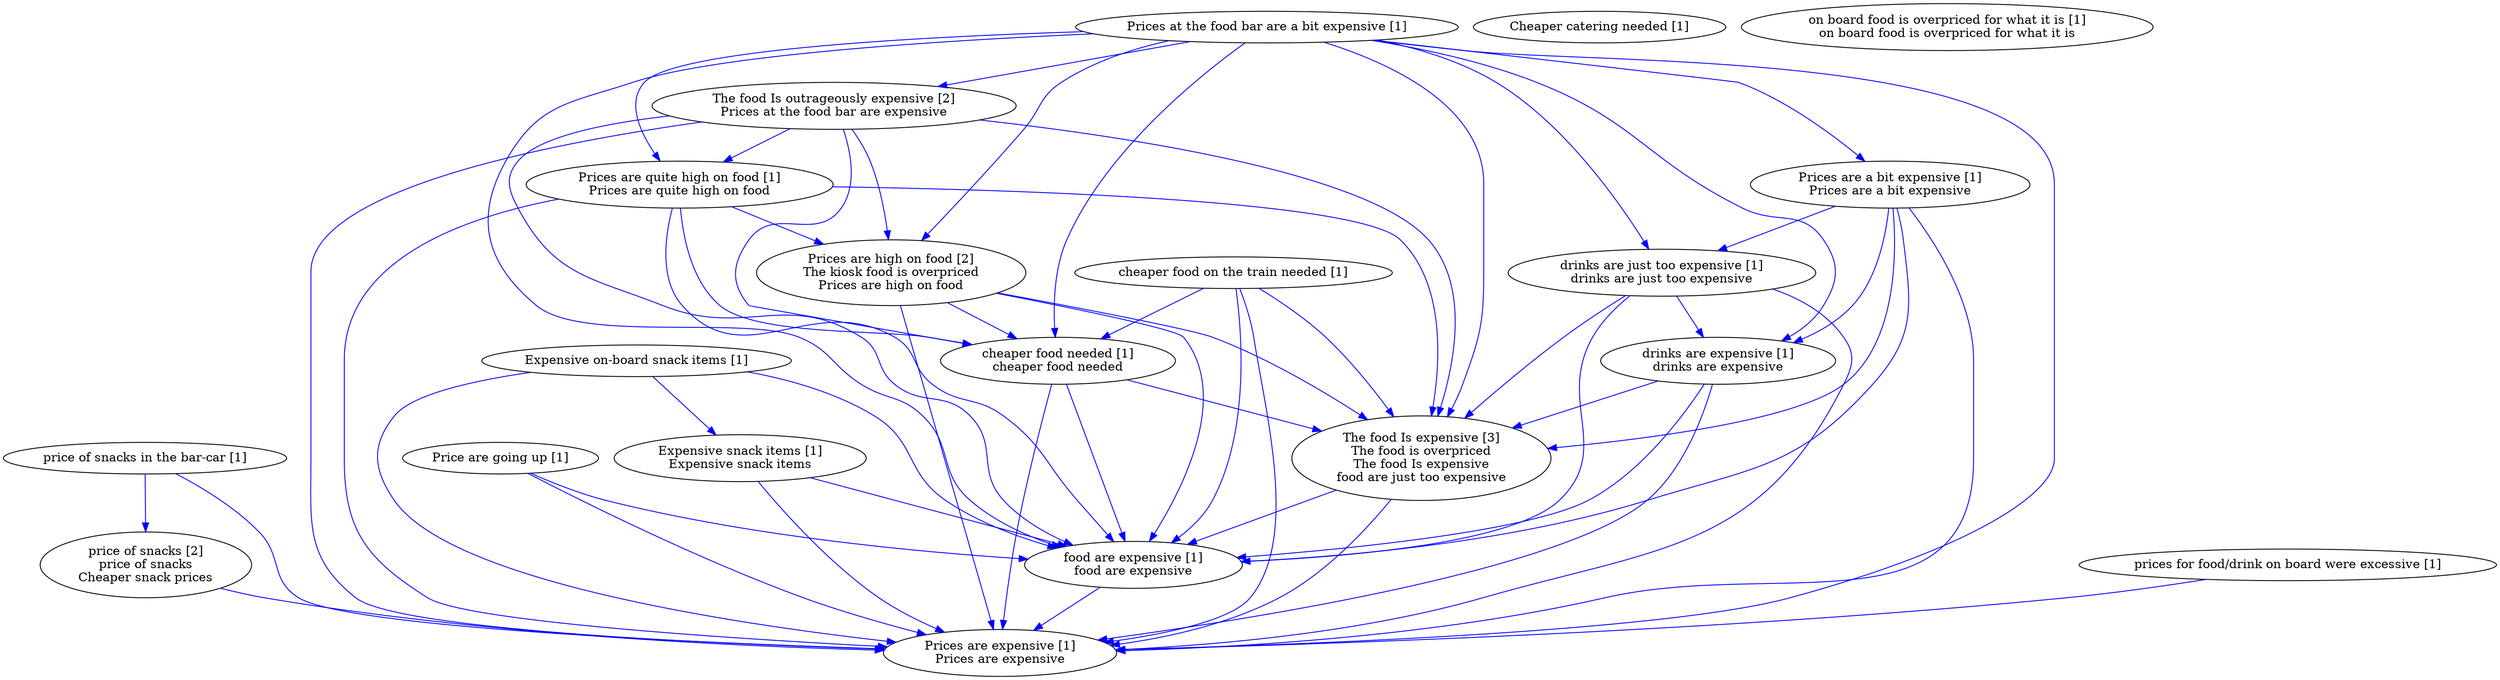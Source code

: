 digraph collapsedGraph {
"Prices are high on food [2]\nThe kiosk food is overpriced\nPrices are high on food""price of snacks [2]\nprice of snacks\nCheaper snack prices""The food Is expensive [3]\nThe food is overpriced\nThe food Is expensive\nfood are just too expensive""The food Is outrageously expensive [2]\nPrices at the food bar are expensive""Cheaper catering needed [1]""Expensive on-board snack items [1]""Expensive snack items [1]\nExpensive snack items""Price are going up [1]""Prices are quite high on food [1]\nPrices are quite high on food""Prices at the food bar are a bit expensive [1]""Prices are expensive [1]\nPrices are expensive""Prices are a bit expensive [1]\nPrices are a bit expensive""cheaper food on the train needed [1]""cheaper food needed [1]\ncheaper food needed""drinks are just too expensive [1]\ndrinks are just too expensive""drinks are expensive [1]\ndrinks are expensive""food are expensive [1]\nfood are expensive""on board food is overpriced for what it is [1]\non board food is overpriced for what it is""price of snacks in the bar-car [1]""prices for food/drink on board were excessive [1]""price of snacks [2]\nprice of snacks\nCheaper snack prices" -> "Prices are expensive [1]\nPrices are expensive" [color=blue]
"Prices are high on food [2]\nThe kiosk food is overpriced\nPrices are high on food" -> "cheaper food needed [1]\ncheaper food needed" [color=blue]
"Prices are a bit expensive [1]\nPrices are a bit expensive" -> "drinks are expensive [1]\ndrinks are expensive" [color=blue]
"prices for food/drink on board were excessive [1]" -> "Prices are expensive [1]\nPrices are expensive" [color=blue]
"cheaper food needed [1]\ncheaper food needed" -> "food are expensive [1]\nfood are expensive" [color=blue]
"cheaper food needed [1]\ncheaper food needed" -> "The food Is expensive [3]\nThe food is overpriced\nThe food Is expensive\nfood are just too expensive" [color=blue]
"Prices are quite high on food [1]\nPrices are quite high on food" -> "Prices are high on food [2]\nThe kiosk food is overpriced\nPrices are high on food" [color=blue]
"Prices are quite high on food [1]\nPrices are quite high on food" -> "food are expensive [1]\nfood are expensive" [color=blue]
"Prices are high on food [2]\nThe kiosk food is overpriced\nPrices are high on food" -> "Prices are expensive [1]\nPrices are expensive" [color=blue]
"Prices are quite high on food [1]\nPrices are quite high on food" -> "Prices are expensive [1]\nPrices are expensive" [color=blue]
"Prices are quite high on food [1]\nPrices are quite high on food" -> "The food Is expensive [3]\nThe food is overpriced\nThe food Is expensive\nfood are just too expensive" [color=blue]
"The food Is expensive [3]\nThe food is overpriced\nThe food Is expensive\nfood are just too expensive" -> "food are expensive [1]\nfood are expensive" [color=blue]
"cheaper food on the train needed [1]" -> "The food Is expensive [3]\nThe food is overpriced\nThe food Is expensive\nfood are just too expensive" [color=blue]
"cheaper food on the train needed [1]" -> "food are expensive [1]\nfood are expensive" [color=blue]
"The food Is outrageously expensive [2]\nPrices at the food bar are expensive" -> "Prices are quite high on food [1]\nPrices are quite high on food" [color=blue]
"Prices are quite high on food [1]\nPrices are quite high on food" -> "cheaper food needed [1]\ncheaper food needed" [color=blue]
"Prices are a bit expensive [1]\nPrices are a bit expensive" -> "food are expensive [1]\nfood are expensive" [color=blue]
"food are expensive [1]\nfood are expensive" -> "Prices are expensive [1]\nPrices are expensive" [color=blue]
"The food Is outrageously expensive [2]\nPrices at the food bar are expensive" -> "cheaper food needed [1]\ncheaper food needed" [color=blue]
"drinks are expensive [1]\ndrinks are expensive" -> "Prices are expensive [1]\nPrices are expensive" [color=blue]
"The food Is expensive [3]\nThe food is overpriced\nThe food Is expensive\nfood are just too expensive" -> "Prices are expensive [1]\nPrices are expensive" [color=blue]
"drinks are expensive [1]\ndrinks are expensive" -> "The food Is expensive [3]\nThe food is overpriced\nThe food Is expensive\nfood are just too expensive" [color=blue]
"The food Is outrageously expensive [2]\nPrices at the food bar are expensive" -> "Prices are expensive [1]\nPrices are expensive" [color=blue]
"drinks are expensive [1]\ndrinks are expensive" -> "food are expensive [1]\nfood are expensive" [color=blue]
"Expensive on-board snack items [1]" -> "Prices are expensive [1]\nPrices are expensive" [color=blue]
"Prices are high on food [2]\nThe kiosk food is overpriced\nPrices are high on food" -> "food are expensive [1]\nfood are expensive" [color=blue]
"Prices are high on food [2]\nThe kiosk food is overpriced\nPrices are high on food" -> "The food Is expensive [3]\nThe food is overpriced\nThe food Is expensive\nfood are just too expensive" [color=blue]
"The food Is outrageously expensive [2]\nPrices at the food bar are expensive" -> "Prices are high on food [2]\nThe kiosk food is overpriced\nPrices are high on food" [color=blue]
"Prices are a bit expensive [1]\nPrices are a bit expensive" -> "drinks are just too expensive [1]\ndrinks are just too expensive" [color=blue]
"Prices are a bit expensive [1]\nPrices are a bit expensive" -> "The food Is expensive [3]\nThe food is overpriced\nThe food Is expensive\nfood are just too expensive" [color=blue]
"The food Is outrageously expensive [2]\nPrices at the food bar are expensive" -> "The food Is expensive [3]\nThe food is overpriced\nThe food Is expensive\nfood are just too expensive" [color=blue]
"price of snacks in the bar-car [1]" -> "Prices are expensive [1]\nPrices are expensive" [color=blue]
"The food Is outrageously expensive [2]\nPrices at the food bar are expensive" -> "food are expensive [1]\nfood are expensive" [color=blue]
"drinks are just too expensive [1]\ndrinks are just too expensive" -> "The food Is expensive [3]\nThe food is overpriced\nThe food Is expensive\nfood are just too expensive" [color=blue]
"Prices at the food bar are a bit expensive [1]" -> "cheaper food needed [1]\ncheaper food needed" [color=blue]
"price of snacks in the bar-car [1]" -> "price of snacks [2]\nprice of snacks\nCheaper snack prices" [color=blue]
"Prices at the food bar are a bit expensive [1]" -> "Prices are quite high on food [1]\nPrices are quite high on food" [color=blue]
"Price are going up [1]" -> "food are expensive [1]\nfood are expensive" [color=blue]
"drinks are just too expensive [1]\ndrinks are just too expensive" -> "Prices are expensive [1]\nPrices are expensive" [color=blue]
"drinks are just too expensive [1]\ndrinks are just too expensive" -> "food are expensive [1]\nfood are expensive" [color=blue]
"Prices at the food bar are a bit expensive [1]" -> "Prices are high on food [2]\nThe kiosk food is overpriced\nPrices are high on food" [color=blue]
"Expensive on-board snack items [1]" -> "food are expensive [1]\nfood are expensive" [color=blue]
"Prices at the food bar are a bit expensive [1]" -> "The food Is outrageously expensive [2]\nPrices at the food bar are expensive" [color=blue]
"Prices at the food bar are a bit expensive [1]" -> "The food Is expensive [3]\nThe food is overpriced\nThe food Is expensive\nfood are just too expensive" [color=blue]
"Prices at the food bar are a bit expensive [1]" -> "food are expensive [1]\nfood are expensive" [color=blue]
"Price are going up [1]" -> "Prices are expensive [1]\nPrices are expensive" [color=blue]
"Expensive snack items [1]\nExpensive snack items" -> "Prices are expensive [1]\nPrices are expensive" [color=blue]
"Expensive snack items [1]\nExpensive snack items" -> "food are expensive [1]\nfood are expensive" [color=blue]
"Expensive on-board snack items [1]" -> "Expensive snack items [1]\nExpensive snack items" [color=blue]
"Prices at the food bar are a bit expensive [1]" -> "Prices are a bit expensive [1]\nPrices are a bit expensive" [color=blue]
"Prices are a bit expensive [1]\nPrices are a bit expensive" -> "Prices are expensive [1]\nPrices are expensive" [color=blue]
"Prices at the food bar are a bit expensive [1]" -> "Prices are expensive [1]\nPrices are expensive" [color=blue]
"cheaper food on the train needed [1]" -> "cheaper food needed [1]\ncheaper food needed" [color=blue]
"drinks are just too expensive [1]\ndrinks are just too expensive" -> "drinks are expensive [1]\ndrinks are expensive" [color=blue]
"Prices at the food bar are a bit expensive [1]" -> "drinks are expensive [1]\ndrinks are expensive" [color=blue]
"Prices at the food bar are a bit expensive [1]" -> "drinks are just too expensive [1]\ndrinks are just too expensive" [color=blue]
"cheaper food on the train needed [1]" -> "Prices are expensive [1]\nPrices are expensive" [color=blue]
"cheaper food needed [1]\ncheaper food needed" -> "Prices are expensive [1]\nPrices are expensive" [color=blue]
}